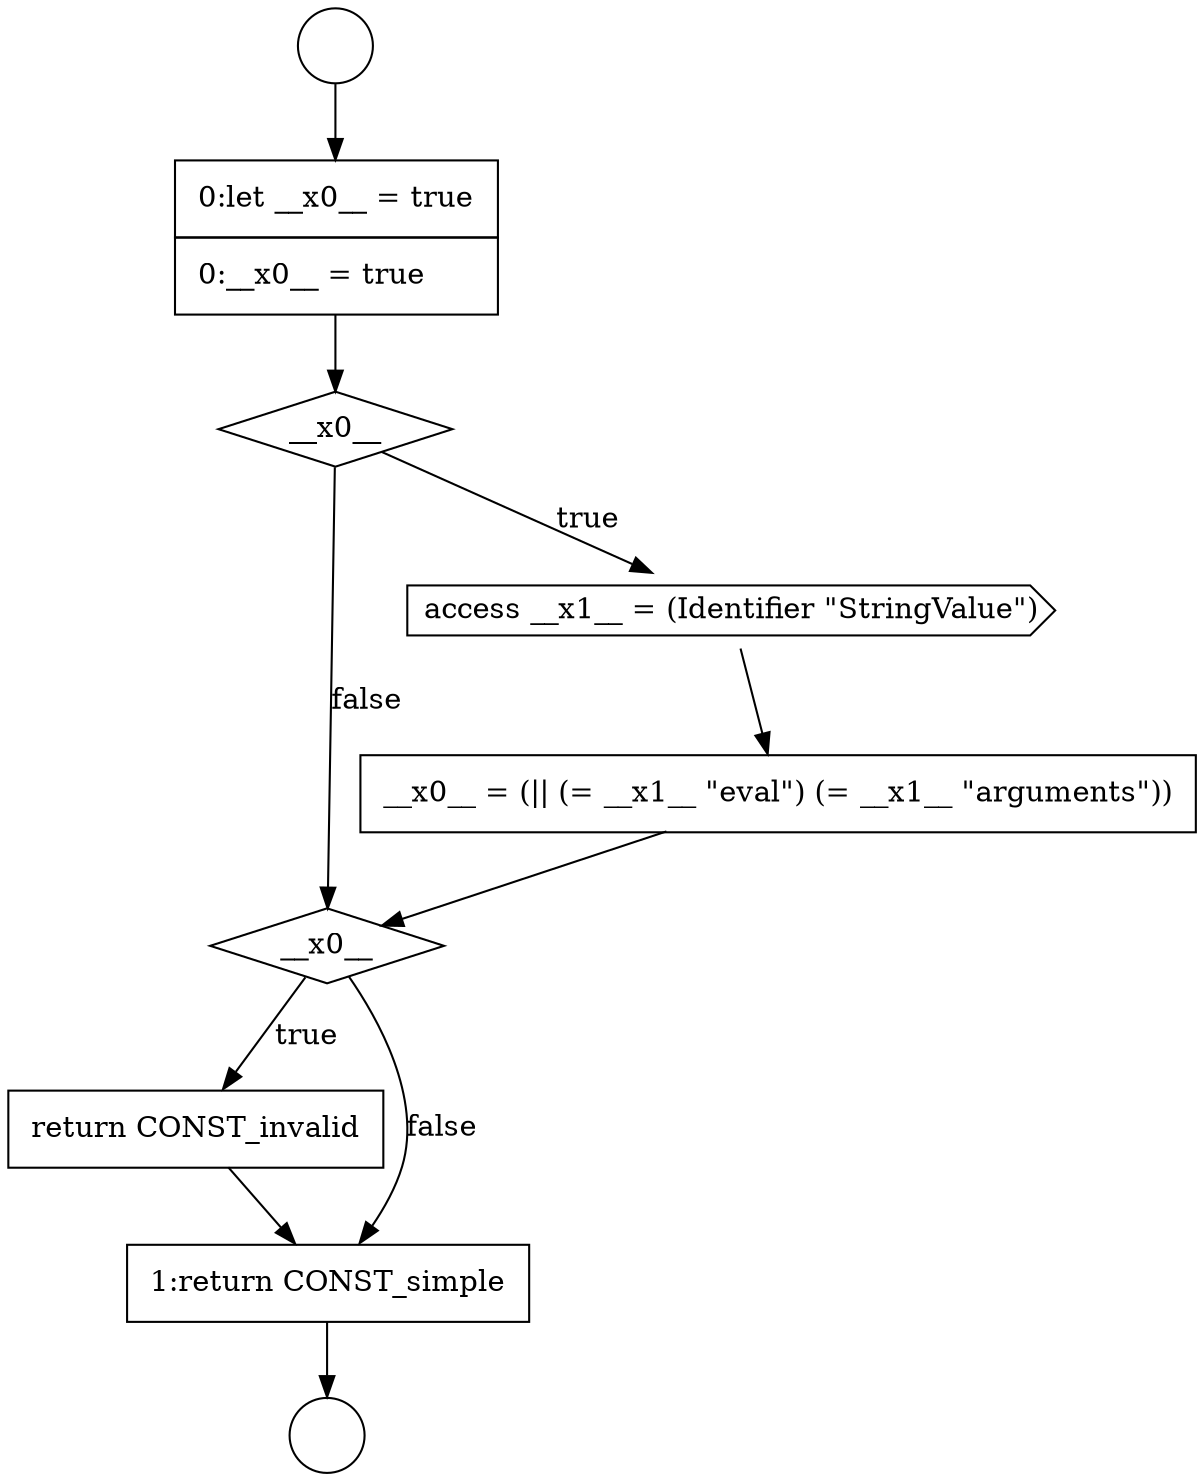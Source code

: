 digraph {
  node3653 [shape=diamond, label=<<font color="black">__x0__</font>> color="black" fillcolor="white" style=filled]
  node3647 [shape=circle label=" " color="black" fillcolor="white" style=filled]
  node3650 [shape=diamond, label=<<font color="black">__x0__</font>> color="black" fillcolor="white" style=filled]
  node3654 [shape=none, margin=0, label=<<font color="black">
    <table border="0" cellborder="1" cellspacing="0" cellpadding="10">
      <tr><td align="left">return CONST_invalid</td></tr>
    </table>
  </font>> color="black" fillcolor="white" style=filled]
  node3651 [shape=cds, label=<<font color="black">access __x1__ = (Identifier &quot;StringValue&quot;)</font>> color="black" fillcolor="white" style=filled]
  node3655 [shape=none, margin=0, label=<<font color="black">
    <table border="0" cellborder="1" cellspacing="0" cellpadding="10">
      <tr><td align="left">1:return CONST_simple</td></tr>
    </table>
  </font>> color="black" fillcolor="white" style=filled]
  node3652 [shape=none, margin=0, label=<<font color="black">
    <table border="0" cellborder="1" cellspacing="0" cellpadding="10">
      <tr><td align="left">__x0__ = (|| (= __x1__ &quot;eval&quot;) (= __x1__ &quot;arguments&quot;))</td></tr>
    </table>
  </font>> color="black" fillcolor="white" style=filled]
  node3648 [shape=circle label=" " color="black" fillcolor="white" style=filled]
  node3649 [shape=none, margin=0, label=<<font color="black">
    <table border="0" cellborder="1" cellspacing="0" cellpadding="10">
      <tr><td align="left">0:let __x0__ = true</td></tr>
      <tr><td align="left">0:__x0__ = true</td></tr>
    </table>
  </font>> color="black" fillcolor="white" style=filled]
  node3650 -> node3651 [label=<<font color="black">true</font>> color="black"]
  node3650 -> node3653 [label=<<font color="black">false</font>> color="black"]
  node3652 -> node3653 [ color="black"]
  node3651 -> node3652 [ color="black"]
  node3649 -> node3650 [ color="black"]
  node3654 -> node3655 [ color="black"]
  node3655 -> node3648 [ color="black"]
  node3647 -> node3649 [ color="black"]
  node3653 -> node3654 [label=<<font color="black">true</font>> color="black"]
  node3653 -> node3655 [label=<<font color="black">false</font>> color="black"]
}
